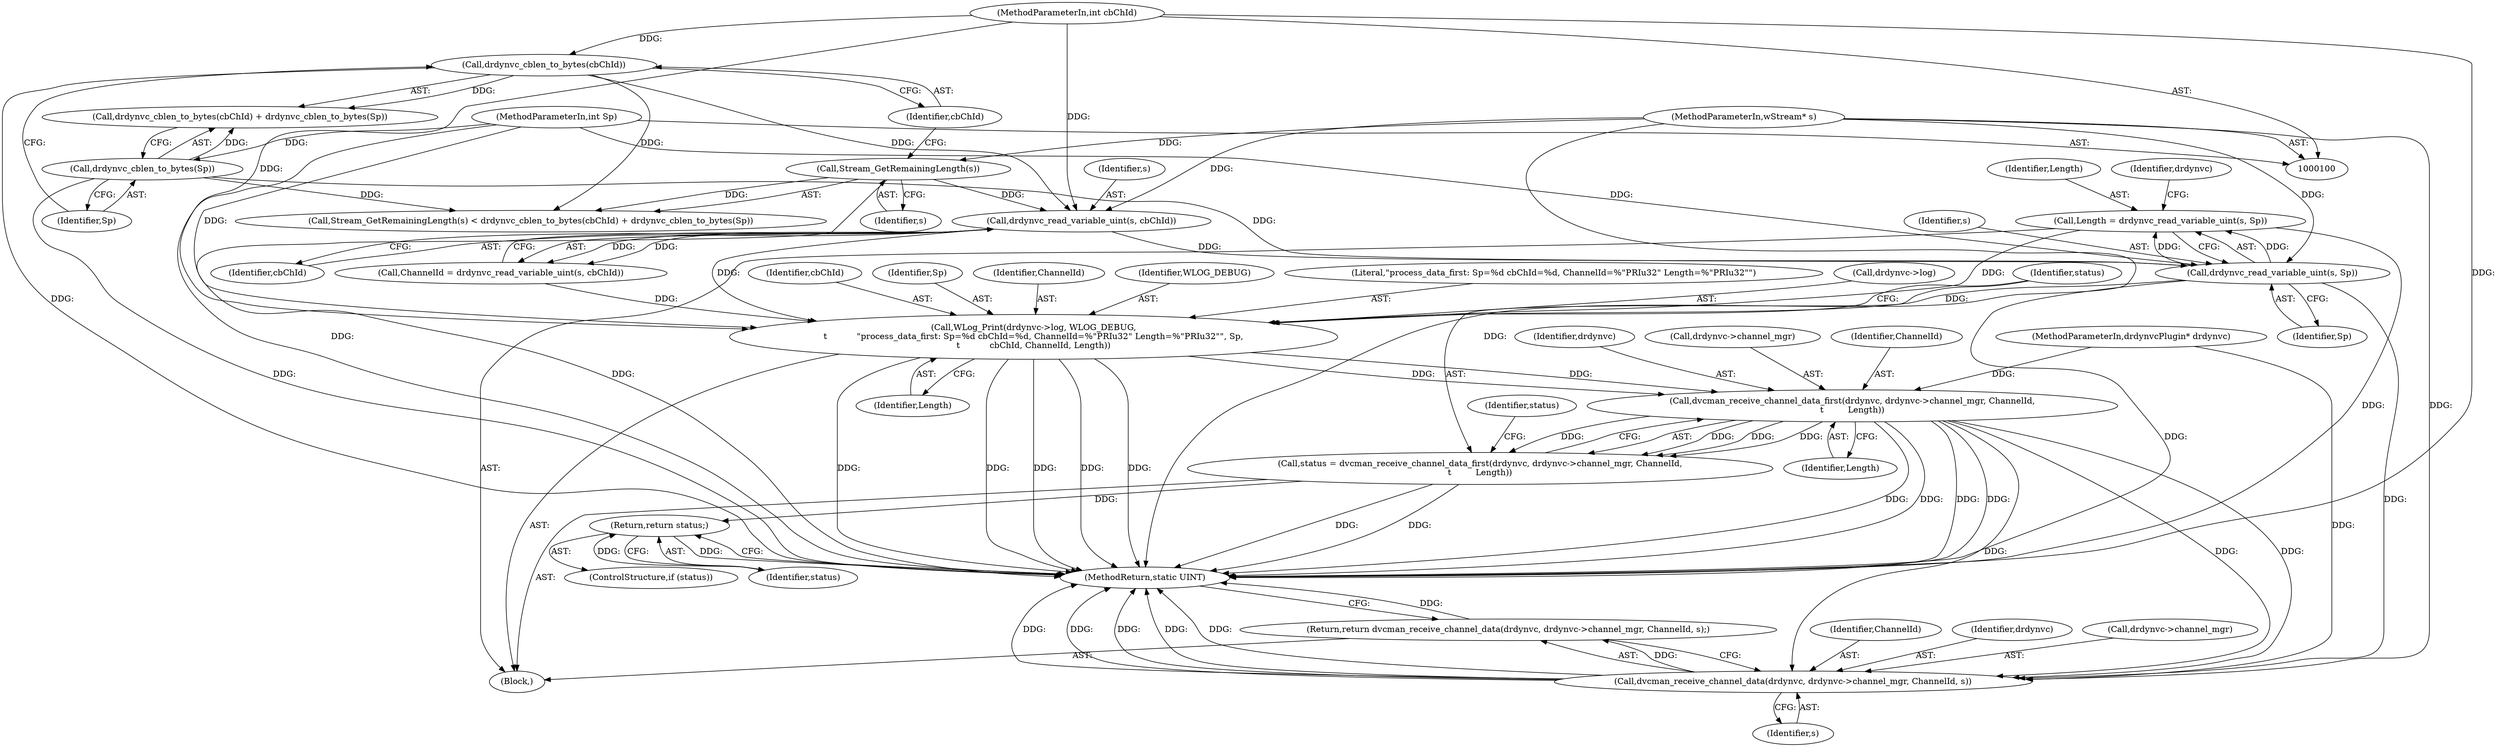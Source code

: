 digraph "0_FreeRDP_baee520e3dd9be6511c45a14c5f5e77784de1471_4@API" {
"1000125" [label="(Call,Length = drdynvc_read_variable_uint(s, Sp))"];
"1000127" [label="(Call,drdynvc_read_variable_uint(s, Sp))"];
"1000122" [label="(Call,drdynvc_read_variable_uint(s, cbChId))"];
"1000111" [label="(Call,Stream_GetRemainingLength(s))"];
"1000104" [label="(MethodParameterIn,wStream* s)"];
"1000114" [label="(Call,drdynvc_cblen_to_bytes(cbChId))"];
"1000103" [label="(MethodParameterIn,int cbChId)"];
"1000116" [label="(Call,drdynvc_cblen_to_bytes(Sp))"];
"1000102" [label="(MethodParameterIn,int Sp)"];
"1000130" [label="(Call,WLog_Print(drdynvc->log, WLOG_DEBUG,\n\t           \"process_data_first: Sp=%d cbChId=%d, ChannelId=%\"PRIu32\" Length=%\"PRIu32\"\", Sp,\n\t           cbChId, ChannelId, Length))"];
"1000142" [label="(Call,dvcman_receive_channel_data_first(drdynvc, drdynvc->channel_mgr, ChannelId,\n\t         Length))"];
"1000140" [label="(Call,status = dvcman_receive_channel_data_first(drdynvc, drdynvc->channel_mgr, ChannelId,\n\t         Length))"];
"1000151" [label="(Return,return status;)"];
"1000154" [label="(Call,dvcman_receive_channel_data(drdynvc, drdynvc->channel_mgr, ChannelId, s))"];
"1000153" [label="(Return,return dvcman_receive_channel_data(drdynvc, drdynvc->channel_mgr, ChannelId, s);)"];
"1000125" [label="(Call,Length = drdynvc_read_variable_uint(s, Sp))"];
"1000161" [label="(MethodReturn,static UINT)"];
"1000138" [label="(Identifier,ChannelId)"];
"1000160" [label="(Identifier,s)"];
"1000159" [label="(Identifier,ChannelId)"];
"1000104" [label="(MethodParameterIn,wStream* s)"];
"1000149" [label="(ControlStructure,if (status))"];
"1000155" [label="(Identifier,drdynvc)"];
"1000153" [label="(Return,return dvcman_receive_channel_data(drdynvc, drdynvc->channel_mgr, ChannelId, s);)"];
"1000141" [label="(Identifier,status)"];
"1000137" [label="(Identifier,cbChId)"];
"1000156" [label="(Call,drdynvc->channel_mgr)"];
"1000122" [label="(Call,drdynvc_read_variable_uint(s, cbChId))"];
"1000123" [label="(Identifier,s)"];
"1000127" [label="(Call,drdynvc_read_variable_uint(s, Sp))"];
"1000136" [label="(Identifier,Sp)"];
"1000144" [label="(Call,drdynvc->channel_mgr)"];
"1000150" [label="(Identifier,status)"];
"1000114" [label="(Call,drdynvc_cblen_to_bytes(cbChId))"];
"1000112" [label="(Identifier,s)"];
"1000152" [label="(Identifier,status)"];
"1000154" [label="(Call,dvcman_receive_channel_data(drdynvc, drdynvc->channel_mgr, ChannelId, s))"];
"1000151" [label="(Return,return status;)"];
"1000129" [label="(Identifier,Sp)"];
"1000103" [label="(MethodParameterIn,int cbChId)"];
"1000110" [label="(Call,Stream_GetRemainingLength(s) < drdynvc_cblen_to_bytes(cbChId) + drdynvc_cblen_to_bytes(Sp))"];
"1000126" [label="(Identifier,Length)"];
"1000124" [label="(Identifier,cbChId)"];
"1000148" [label="(Identifier,Length)"];
"1000113" [label="(Call,drdynvc_cblen_to_bytes(cbChId) + drdynvc_cblen_to_bytes(Sp))"];
"1000147" [label="(Identifier,ChannelId)"];
"1000117" [label="(Identifier,Sp)"];
"1000142" [label="(Call,dvcman_receive_channel_data_first(drdynvc, drdynvc->channel_mgr, ChannelId,\n\t         Length))"];
"1000120" [label="(Call,ChannelId = drdynvc_read_variable_uint(s, cbChId))"];
"1000130" [label="(Call,WLog_Print(drdynvc->log, WLOG_DEBUG,\n\t           \"process_data_first: Sp=%d cbChId=%d, ChannelId=%\"PRIu32\" Length=%\"PRIu32\"\", Sp,\n\t           cbChId, ChannelId, Length))"];
"1000140" [label="(Call,status = dvcman_receive_channel_data_first(drdynvc, drdynvc->channel_mgr, ChannelId,\n\t         Length))"];
"1000134" [label="(Identifier,WLOG_DEBUG)"];
"1000115" [label="(Identifier,cbChId)"];
"1000132" [label="(Identifier,drdynvc)"];
"1000143" [label="(Identifier,drdynvc)"];
"1000135" [label="(Literal,\"process_data_first: Sp=%d cbChId=%d, ChannelId=%\"PRIu32\" Length=%\"PRIu32\"\")"];
"1000116" [label="(Call,drdynvc_cblen_to_bytes(Sp))"];
"1000139" [label="(Identifier,Length)"];
"1000128" [label="(Identifier,s)"];
"1000102" [label="(MethodParameterIn,int Sp)"];
"1000101" [label="(MethodParameterIn,drdynvcPlugin* drdynvc)"];
"1000111" [label="(Call,Stream_GetRemainingLength(s))"];
"1000105" [label="(Block,)"];
"1000131" [label="(Call,drdynvc->log)"];
"1000125" -> "1000105"  [label="AST: "];
"1000125" -> "1000127"  [label="CFG: "];
"1000126" -> "1000125"  [label="AST: "];
"1000127" -> "1000125"  [label="AST: "];
"1000132" -> "1000125"  [label="CFG: "];
"1000125" -> "1000161"  [label="DDG: "];
"1000127" -> "1000125"  [label="DDG: "];
"1000127" -> "1000125"  [label="DDG: "];
"1000125" -> "1000130"  [label="DDG: "];
"1000127" -> "1000129"  [label="CFG: "];
"1000128" -> "1000127"  [label="AST: "];
"1000129" -> "1000127"  [label="AST: "];
"1000127" -> "1000161"  [label="DDG: "];
"1000122" -> "1000127"  [label="DDG: "];
"1000104" -> "1000127"  [label="DDG: "];
"1000116" -> "1000127"  [label="DDG: "];
"1000102" -> "1000127"  [label="DDG: "];
"1000127" -> "1000130"  [label="DDG: "];
"1000127" -> "1000154"  [label="DDG: "];
"1000122" -> "1000120"  [label="AST: "];
"1000122" -> "1000124"  [label="CFG: "];
"1000123" -> "1000122"  [label="AST: "];
"1000124" -> "1000122"  [label="AST: "];
"1000120" -> "1000122"  [label="CFG: "];
"1000122" -> "1000120"  [label="DDG: "];
"1000122" -> "1000120"  [label="DDG: "];
"1000111" -> "1000122"  [label="DDG: "];
"1000104" -> "1000122"  [label="DDG: "];
"1000114" -> "1000122"  [label="DDG: "];
"1000103" -> "1000122"  [label="DDG: "];
"1000122" -> "1000130"  [label="DDG: "];
"1000111" -> "1000110"  [label="AST: "];
"1000111" -> "1000112"  [label="CFG: "];
"1000112" -> "1000111"  [label="AST: "];
"1000115" -> "1000111"  [label="CFG: "];
"1000111" -> "1000161"  [label="DDG: "];
"1000111" -> "1000110"  [label="DDG: "];
"1000104" -> "1000111"  [label="DDG: "];
"1000104" -> "1000100"  [label="AST: "];
"1000104" -> "1000161"  [label="DDG: "];
"1000104" -> "1000154"  [label="DDG: "];
"1000114" -> "1000113"  [label="AST: "];
"1000114" -> "1000115"  [label="CFG: "];
"1000115" -> "1000114"  [label="AST: "];
"1000117" -> "1000114"  [label="CFG: "];
"1000114" -> "1000161"  [label="DDG: "];
"1000114" -> "1000110"  [label="DDG: "];
"1000114" -> "1000113"  [label="DDG: "];
"1000103" -> "1000114"  [label="DDG: "];
"1000103" -> "1000100"  [label="AST: "];
"1000103" -> "1000161"  [label="DDG: "];
"1000103" -> "1000130"  [label="DDG: "];
"1000116" -> "1000113"  [label="AST: "];
"1000116" -> "1000117"  [label="CFG: "];
"1000117" -> "1000116"  [label="AST: "];
"1000113" -> "1000116"  [label="CFG: "];
"1000116" -> "1000161"  [label="DDG: "];
"1000116" -> "1000110"  [label="DDG: "];
"1000116" -> "1000113"  [label="DDG: "];
"1000102" -> "1000116"  [label="DDG: "];
"1000102" -> "1000100"  [label="AST: "];
"1000102" -> "1000161"  [label="DDG: "];
"1000102" -> "1000130"  [label="DDG: "];
"1000130" -> "1000105"  [label="AST: "];
"1000130" -> "1000139"  [label="CFG: "];
"1000131" -> "1000130"  [label="AST: "];
"1000134" -> "1000130"  [label="AST: "];
"1000135" -> "1000130"  [label="AST: "];
"1000136" -> "1000130"  [label="AST: "];
"1000137" -> "1000130"  [label="AST: "];
"1000138" -> "1000130"  [label="AST: "];
"1000139" -> "1000130"  [label="AST: "];
"1000141" -> "1000130"  [label="CFG: "];
"1000130" -> "1000161"  [label="DDG: "];
"1000130" -> "1000161"  [label="DDG: "];
"1000130" -> "1000161"  [label="DDG: "];
"1000130" -> "1000161"  [label="DDG: "];
"1000130" -> "1000161"  [label="DDG: "];
"1000120" -> "1000130"  [label="DDG: "];
"1000130" -> "1000142"  [label="DDG: "];
"1000130" -> "1000142"  [label="DDG: "];
"1000142" -> "1000140"  [label="AST: "];
"1000142" -> "1000148"  [label="CFG: "];
"1000143" -> "1000142"  [label="AST: "];
"1000144" -> "1000142"  [label="AST: "];
"1000147" -> "1000142"  [label="AST: "];
"1000148" -> "1000142"  [label="AST: "];
"1000140" -> "1000142"  [label="CFG: "];
"1000142" -> "1000161"  [label="DDG: "];
"1000142" -> "1000161"  [label="DDG: "];
"1000142" -> "1000161"  [label="DDG: "];
"1000142" -> "1000161"  [label="DDG: "];
"1000142" -> "1000140"  [label="DDG: "];
"1000142" -> "1000140"  [label="DDG: "];
"1000142" -> "1000140"  [label="DDG: "];
"1000142" -> "1000140"  [label="DDG: "];
"1000101" -> "1000142"  [label="DDG: "];
"1000142" -> "1000154"  [label="DDG: "];
"1000142" -> "1000154"  [label="DDG: "];
"1000142" -> "1000154"  [label="DDG: "];
"1000140" -> "1000105"  [label="AST: "];
"1000141" -> "1000140"  [label="AST: "];
"1000150" -> "1000140"  [label="CFG: "];
"1000140" -> "1000161"  [label="DDG: "];
"1000140" -> "1000161"  [label="DDG: "];
"1000140" -> "1000151"  [label="DDG: "];
"1000151" -> "1000149"  [label="AST: "];
"1000151" -> "1000152"  [label="CFG: "];
"1000152" -> "1000151"  [label="AST: "];
"1000161" -> "1000151"  [label="CFG: "];
"1000151" -> "1000161"  [label="DDG: "];
"1000152" -> "1000151"  [label="DDG: "];
"1000154" -> "1000153"  [label="AST: "];
"1000154" -> "1000160"  [label="CFG: "];
"1000155" -> "1000154"  [label="AST: "];
"1000156" -> "1000154"  [label="AST: "];
"1000159" -> "1000154"  [label="AST: "];
"1000160" -> "1000154"  [label="AST: "];
"1000153" -> "1000154"  [label="CFG: "];
"1000154" -> "1000161"  [label="DDG: "];
"1000154" -> "1000161"  [label="DDG: "];
"1000154" -> "1000161"  [label="DDG: "];
"1000154" -> "1000161"  [label="DDG: "];
"1000154" -> "1000161"  [label="DDG: "];
"1000154" -> "1000153"  [label="DDG: "];
"1000101" -> "1000154"  [label="DDG: "];
"1000153" -> "1000105"  [label="AST: "];
"1000161" -> "1000153"  [label="CFG: "];
"1000153" -> "1000161"  [label="DDG: "];
}
